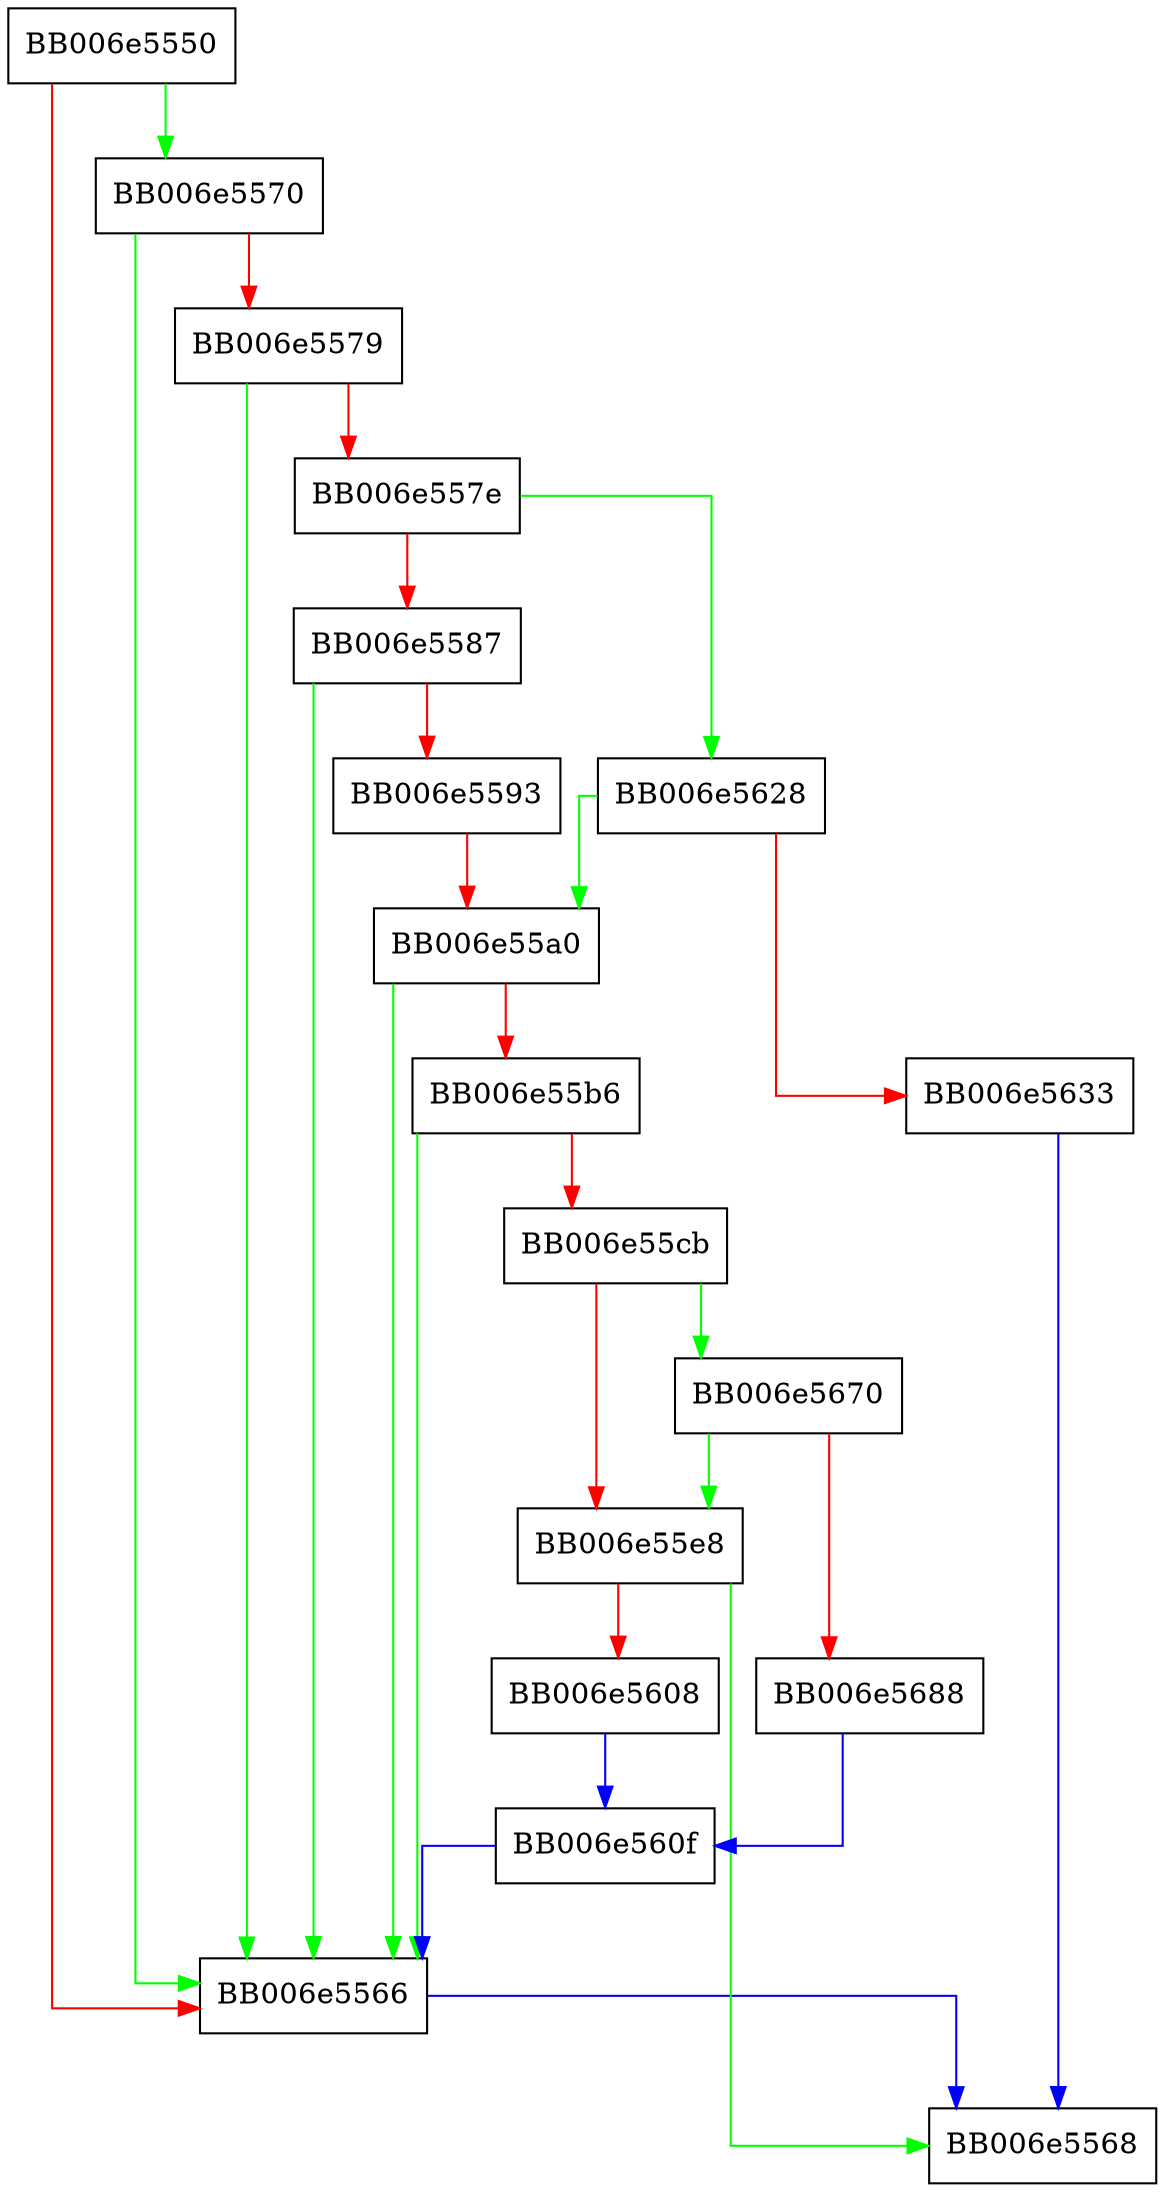 digraph dsa_sha3_256_verify_message_init {
  node [shape="box"];
  graph [splines=ortho];
  BB006e5550 -> BB006e5570 [color="green"];
  BB006e5550 -> BB006e5566 [color="red"];
  BB006e5566 -> BB006e5568 [color="blue"];
  BB006e5570 -> BB006e5566 [color="green"];
  BB006e5570 -> BB006e5579 [color="red"];
  BB006e5579 -> BB006e5566 [color="green"];
  BB006e5579 -> BB006e557e [color="red"];
  BB006e557e -> BB006e5628 [color="green"];
  BB006e557e -> BB006e5587 [color="red"];
  BB006e5587 -> BB006e5566 [color="green"];
  BB006e5587 -> BB006e5593 [color="red"];
  BB006e5593 -> BB006e55a0 [color="red"];
  BB006e55a0 -> BB006e5566 [color="green"];
  BB006e55a0 -> BB006e55b6 [color="red"];
  BB006e55b6 -> BB006e5566 [color="green"];
  BB006e55b6 -> BB006e55cb [color="red"];
  BB006e55cb -> BB006e5670 [color="green"];
  BB006e55cb -> BB006e55e8 [color="red"];
  BB006e55e8 -> BB006e5568 [color="green"];
  BB006e55e8 -> BB006e5608 [color="red"];
  BB006e5608 -> BB006e560f [color="blue"];
  BB006e560f -> BB006e5566 [color="blue"];
  BB006e5628 -> BB006e55a0 [color="green"];
  BB006e5628 -> BB006e5633 [color="red"];
  BB006e5633 -> BB006e5568 [color="blue"];
  BB006e5670 -> BB006e55e8 [color="green"];
  BB006e5670 -> BB006e5688 [color="red"];
  BB006e5688 -> BB006e560f [color="blue"];
}